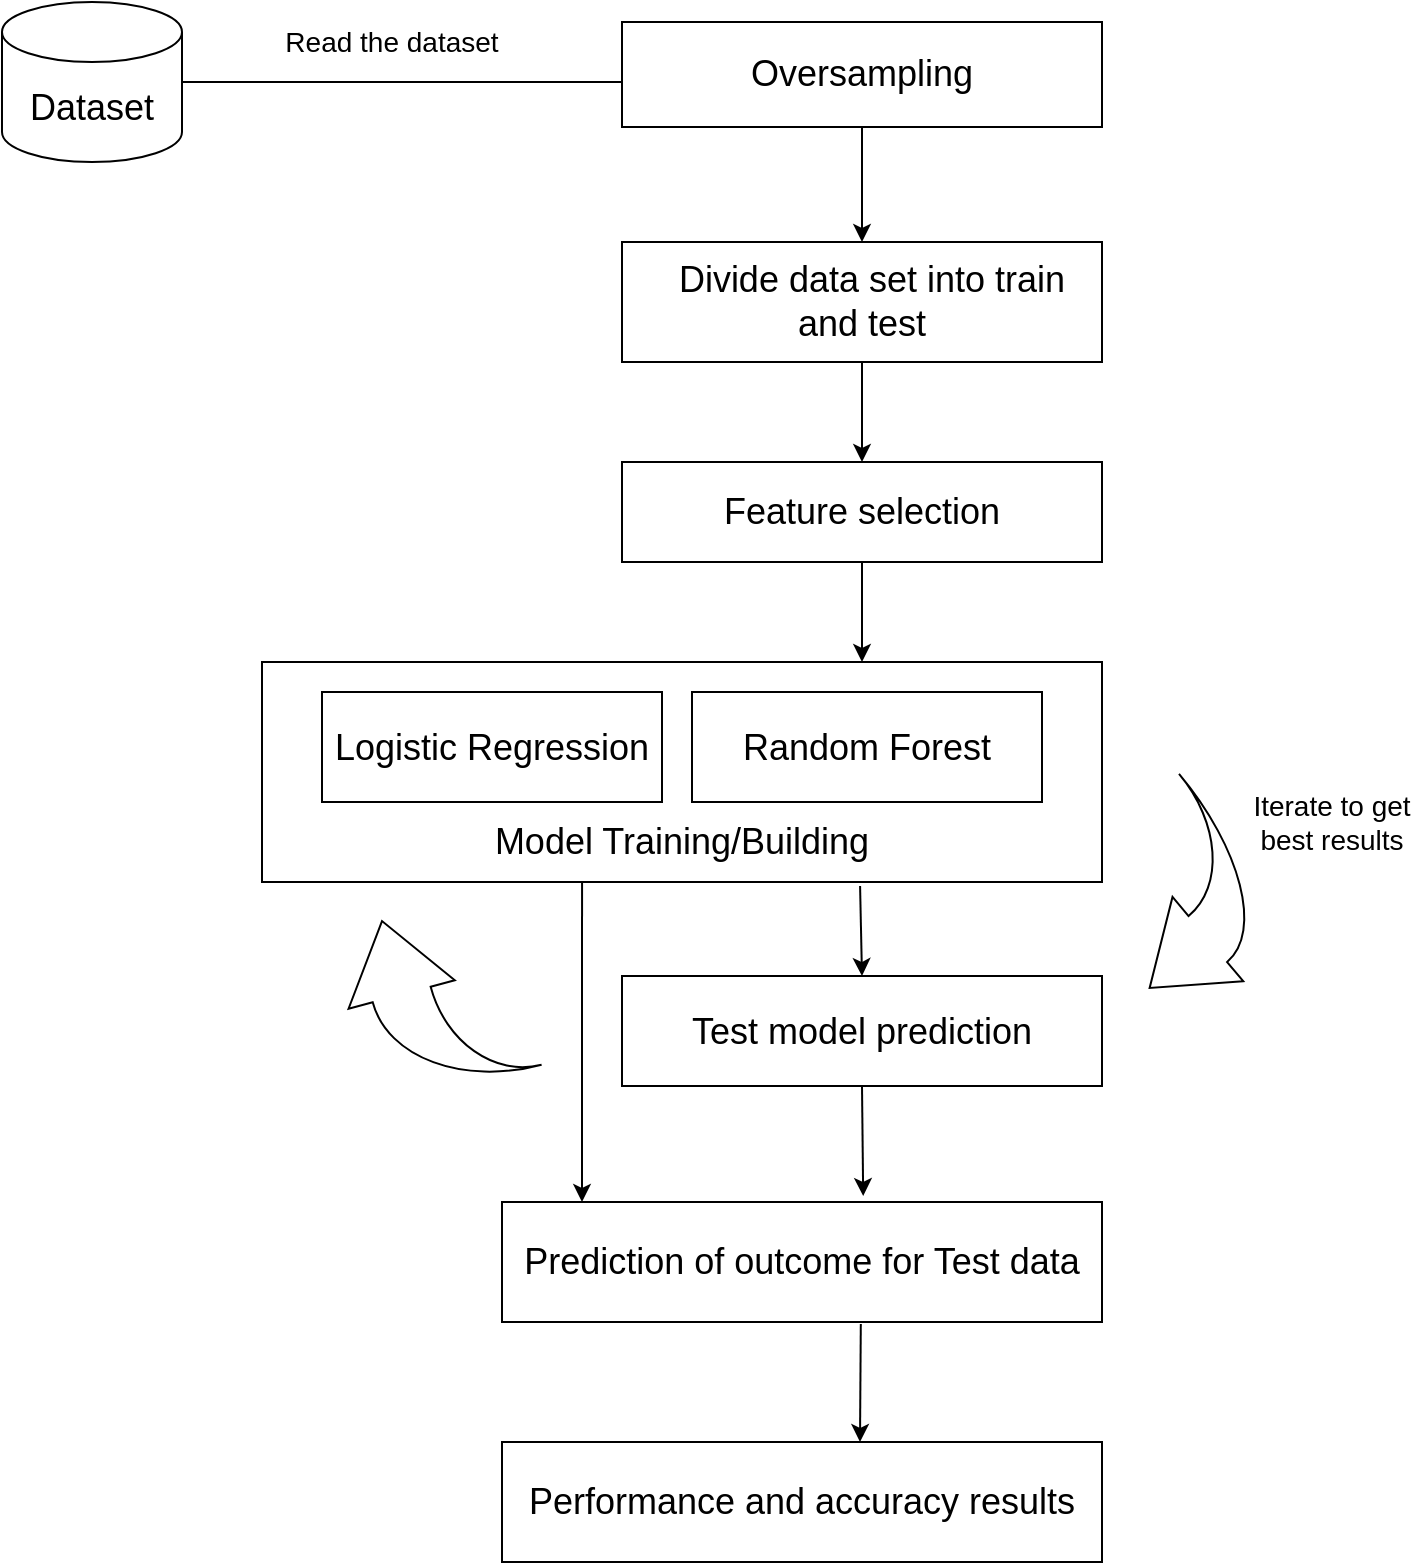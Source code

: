 <mxfile version="13.8.8" type="device"><diagram id="CExKGzri9DuCr4ceKNwu" name="Page-1"><mxGraphModel dx="1826" dy="783" grid="1" gridSize="10" guides="1" tooltips="1" connect="1" arrows="1" fold="1" page="1" pageScale="1" pageWidth="827" pageHeight="1169" math="0" shadow="0"><root><mxCell id="0"/><mxCell id="1" parent="0"/><mxCell id="0BDhtUC6WnziBVwlAhef-1" value="&lt;font style=&quot;font-size: 18px&quot;&gt;Dataset&lt;/font&gt;" style="shape=cylinder3;whiteSpace=wrap;html=1;boundedLbl=1;backgroundOutline=1;size=15;" parent="1" vertex="1"><mxGeometry x="90" y="70" width="90" height="80" as="geometry"/></mxCell><mxCell id="0BDhtUC6WnziBVwlAhef-3" value="&lt;font style=&quot;font-size: 14px&quot;&gt;Read the dataset&lt;/font&gt;" style="text;html=1;strokeColor=none;fillColor=none;align=center;verticalAlign=middle;whiteSpace=wrap;rounded=0;" parent="1" vertex="1"><mxGeometry x="230" y="80" width="110" height="20" as="geometry"/></mxCell><mxCell id="0BDhtUC6WnziBVwlAhef-4" value="" style="endArrow=classic;html=1;exitX=1;exitY=0.5;exitDx=0;exitDy=0;exitPerimeter=0;" parent="1" source="0BDhtUC6WnziBVwlAhef-1" edge="1"><mxGeometry width="50" height="50" relative="1" as="geometry"><mxPoint x="135" y="150" as="sourcePoint"/><mxPoint x="410" y="110" as="targetPoint"/></mxGeometry></mxCell><mxCell id="0BDhtUC6WnziBVwlAhef-5" value="&lt;font style=&quot;font-size: 18px&quot;&gt;Oversampling&lt;/font&gt;" style="rounded=0;whiteSpace=wrap;html=1;" parent="1" vertex="1"><mxGeometry x="400" y="80" width="240" height="52.5" as="geometry"/></mxCell><mxCell id="0BDhtUC6WnziBVwlAhef-6" value="" style="endArrow=classic;html=1;exitX=0.5;exitY=1;exitDx=0;exitDy=0;" parent="1" source="0BDhtUC6WnziBVwlAhef-5" target="0BDhtUC6WnziBVwlAhef-7" edge="1"><mxGeometry width="50" height="50" relative="1" as="geometry"><mxPoint x="503" y="133" as="sourcePoint"/><mxPoint x="507" y="200" as="targetPoint"/></mxGeometry></mxCell><mxCell id="0BDhtUC6WnziBVwlAhef-7" value="&lt;font style=&quot;font-size: 18px&quot;&gt;&amp;nbsp; Divide data set into train and test&lt;/font&gt;" style="rounded=0;whiteSpace=wrap;html=1;" parent="1" vertex="1"><mxGeometry x="400" y="190" width="240" height="60" as="geometry"/></mxCell><mxCell id="0BDhtUC6WnziBVwlAhef-8" value="" style="endArrow=classic;html=1;exitX=0.5;exitY=1;exitDx=0;exitDy=0;" parent="1" source="0BDhtUC6WnziBVwlAhef-7" target="0BDhtUC6WnziBVwlAhef-9" edge="1"><mxGeometry width="50" height="50" relative="1" as="geometry"><mxPoint x="410" y="380" as="sourcePoint"/><mxPoint x="520" y="290" as="targetPoint"/></mxGeometry></mxCell><mxCell id="0BDhtUC6WnziBVwlAhef-9" value="&lt;font style=&quot;font-size: 18px&quot;&gt;Feature selection&lt;/font&gt;" style="rounded=0;whiteSpace=wrap;html=1;" parent="1" vertex="1"><mxGeometry x="400" y="300" width="240" height="50" as="geometry"/></mxCell><mxCell id="0BDhtUC6WnziBVwlAhef-10" value="" style="endArrow=classic;html=1;exitX=0.5;exitY=1;exitDx=0;exitDy=0;" parent="1" source="0BDhtUC6WnziBVwlAhef-9" edge="1"><mxGeometry width="50" height="50" relative="1" as="geometry"><mxPoint x="410" y="380" as="sourcePoint"/><mxPoint x="520" y="400" as="targetPoint"/></mxGeometry></mxCell><mxCell id="0BDhtUC6WnziBVwlAhef-11" value="" style="rounded=0;whiteSpace=wrap;html=1;" parent="1" vertex="1"><mxGeometry x="220" y="400" width="420" height="110" as="geometry"/></mxCell><mxCell id="0BDhtUC6WnziBVwlAhef-12" value="&lt;font style=&quot;font-size: 18px&quot;&gt;Logistic Regression&lt;/font&gt;" style="rounded=0;whiteSpace=wrap;html=1;" parent="1" vertex="1"><mxGeometry x="250" y="415" width="170" height="55" as="geometry"/></mxCell><mxCell id="0BDhtUC6WnziBVwlAhef-13" value="&lt;font style=&quot;font-size: 18px&quot;&gt;Random Forest&lt;/font&gt;" style="rounded=0;whiteSpace=wrap;html=1;" parent="1" vertex="1"><mxGeometry x="435" y="415" width="175" height="55" as="geometry"/></mxCell><mxCell id="0BDhtUC6WnziBVwlAhef-17" value="" style="endArrow=classic;html=1;exitX=0.712;exitY=1.018;exitDx=0;exitDy=0;exitPerimeter=0;entryX=0.5;entryY=0;entryDx=0;entryDy=0;" parent="1" source="0BDhtUC6WnziBVwlAhef-11" target="0BDhtUC6WnziBVwlAhef-20" edge="1"><mxGeometry width="50" height="50" relative="1" as="geometry"><mxPoint x="520" y="520" as="sourcePoint"/><mxPoint x="520" y="580" as="targetPoint"/></mxGeometry></mxCell><mxCell id="0BDhtUC6WnziBVwlAhef-19" value="&lt;font style=&quot;font-size: 18px&quot;&gt;Model Training/Building&lt;/font&gt;" style="text;html=1;strokeColor=none;fillColor=none;align=center;verticalAlign=middle;whiteSpace=wrap;rounded=0;" parent="1" vertex="1"><mxGeometry x="330" y="480" width="200" height="20" as="geometry"/></mxCell><mxCell id="0BDhtUC6WnziBVwlAhef-20" value="&lt;span style=&quot;font-size: 18px&quot;&gt;Test model prediction&lt;/span&gt;" style="rounded=0;whiteSpace=wrap;html=1;" parent="1" vertex="1"><mxGeometry x="400" y="557" width="240" height="55" as="geometry"/></mxCell><mxCell id="0BDhtUC6WnziBVwlAhef-22" value="" style="html=1;shadow=0;dashed=0;align=center;verticalAlign=middle;shape=mxgraph.arrows2.jumpInArrow;dy=15;dx=38;arrowHead=55;rotation=-220;" parent="1" vertex="1"><mxGeometry x="640" y="470" width="80" height="100" as="geometry"/></mxCell><mxCell id="0BDhtUC6WnziBVwlAhef-23" value="" style="html=1;shadow=0;dashed=0;align=center;verticalAlign=middle;shape=mxgraph.arrows2.jumpInArrow;dy=15;dx=38;arrowHead=55;rotation=-105;" parent="1" vertex="1"><mxGeometry x="261.62" y="526" width="90" height="86" as="geometry"/></mxCell><mxCell id="0BDhtUC6WnziBVwlAhef-24" value="&lt;font style=&quot;font-size: 14px&quot;&gt;Iterate to get best results&lt;/font&gt;" style="text;html=1;strokeColor=none;fillColor=none;align=center;verticalAlign=middle;whiteSpace=wrap;rounded=0;" parent="1" vertex="1"><mxGeometry x="710" y="470" width="90" height="20" as="geometry"/></mxCell><mxCell id="0BDhtUC6WnziBVwlAhef-27" value="" style="endArrow=classic;html=1;exitX=0.381;exitY=1;exitDx=0;exitDy=0;exitPerimeter=0;" parent="1" source="0BDhtUC6WnziBVwlAhef-11" edge="1"><mxGeometry width="50" height="50" relative="1" as="geometry"><mxPoint x="310" y="540" as="sourcePoint"/><mxPoint x="380" y="670" as="targetPoint"/></mxGeometry></mxCell><mxCell id="0BDhtUC6WnziBVwlAhef-28" value="&lt;font style=&quot;font-size: 18px&quot;&gt;Prediction of outcome for Test data&lt;/font&gt;" style="rounded=0;whiteSpace=wrap;html=1;" parent="1" vertex="1"><mxGeometry x="340" y="670" width="300" height="60" as="geometry"/></mxCell><mxCell id="0BDhtUC6WnziBVwlAhef-29" value="" style="endArrow=classic;html=1;exitX=0.5;exitY=1;exitDx=0;exitDy=0;entryX=0.602;entryY=-0.05;entryDx=0;entryDy=0;entryPerimeter=0;" parent="1" source="0BDhtUC6WnziBVwlAhef-20" target="0BDhtUC6WnziBVwlAhef-28" edge="1"><mxGeometry width="50" height="50" relative="1" as="geometry"><mxPoint x="529.04" y="521.98" as="sourcePoint"/><mxPoint x="530" y="567" as="targetPoint"/></mxGeometry></mxCell><mxCell id="0BDhtUC6WnziBVwlAhef-30" value="" style="endArrow=classic;html=1;exitX=0.598;exitY=1.017;exitDx=0;exitDy=0;exitPerimeter=0;" parent="1" source="0BDhtUC6WnziBVwlAhef-28" edge="1"><mxGeometry width="50" height="50" relative="1" as="geometry"><mxPoint x="340" y="800" as="sourcePoint"/><mxPoint x="519" y="790" as="targetPoint"/></mxGeometry></mxCell><mxCell id="0BDhtUC6WnziBVwlAhef-31" value="&lt;font style=&quot;font-size: 18px&quot;&gt;Performance and accuracy results&lt;/font&gt;" style="rounded=0;whiteSpace=wrap;html=1;" parent="1" vertex="1"><mxGeometry x="340" y="790" width="300" height="60" as="geometry"/></mxCell></root></mxGraphModel></diagram></mxfile>
